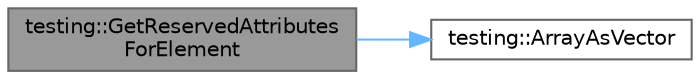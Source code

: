 digraph "testing::GetReservedAttributesForElement"
{
 // LATEX_PDF_SIZE
  bgcolor="transparent";
  edge [fontname=Helvetica,fontsize=10,labelfontname=Helvetica,labelfontsize=10];
  node [fontname=Helvetica,fontsize=10,shape=box,height=0.2,width=0.4];
  rankdir="LR";
  Node1 [id="Node000001",label="testing::GetReservedAttributes\lForElement",height=0.2,width=0.4,color="gray40", fillcolor="grey60", style="filled", fontcolor="black",tooltip=" "];
  Node1 -> Node2 [id="edge1_Node000001_Node000002",color="steelblue1",style="solid",tooltip=" "];
  Node2 [id="Node000002",label="testing::ArrayAsVector",height=0.2,width=0.4,color="grey40", fillcolor="white", style="filled",URL="$namespacetesting.html#ab25cc403881367e4ae289dab4eb37f5d",tooltip=" "];
}
